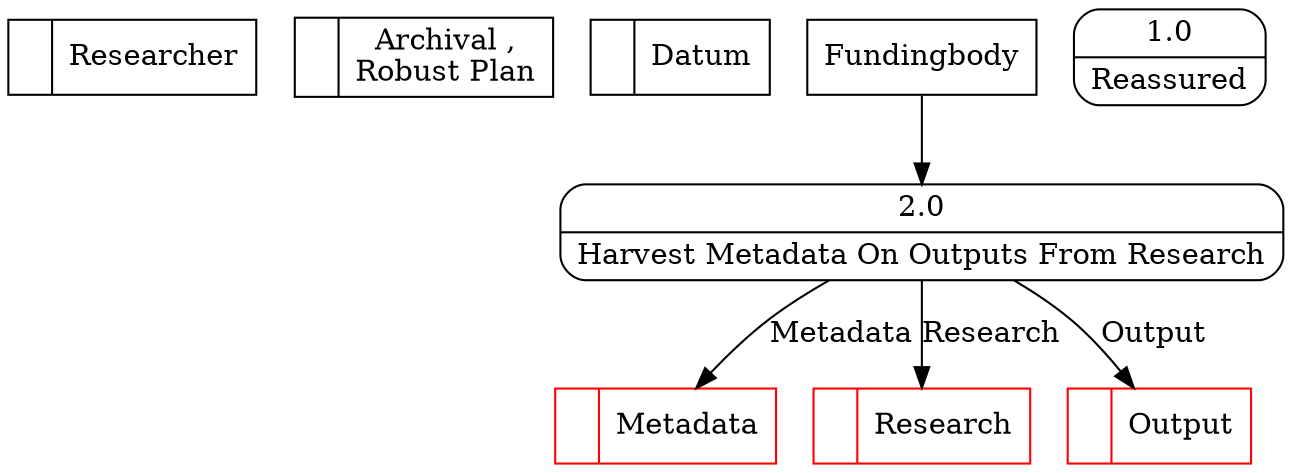 digraph dfd2{ 
node[shape=record]
200 [label="<f0>  |<f1> Researcher " ];
201 [label="<f0>  |<f1> Archival ,\nRobust Plan " ];
202 [label="<f0>  |<f1> Datum " ];
203 [label="<f0>  |<f1> Metadata " color=red];
204 [label="<f0>  |<f1> Research " color=red];
205 [label="<f0>  |<f1> Output " color=red];
206 [label="Fundingbody" shape=box];
207 [label="{<f0> 1.0|<f1> Reassured }" shape=Mrecord];
208 [label="{<f0> 2.0|<f1> Harvest Metadata On Outputs From Research }" shape=Mrecord];
206 -> 208
208 -> 203 [label="Metadata"]
208 -> 205 [label="Output"]
208 -> 204 [label="Research"]
}
